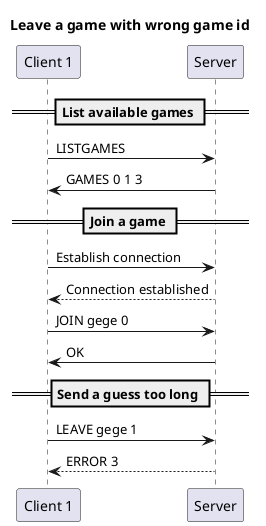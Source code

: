 @startuml leaveAGameWithWrongGameId

title Leave a game with wrong game id

participant "Client 1" as Client1
participant "Server" as Server

== List available games ==
Client1->Server: LISTGAMES
Server->Client1: GAMES 0 1 3

== Join a game ==
Client1->Server: Establish connection
Server-->Client1: Connection established
Client1->Server: JOIN gege 0
Server->Client1: OK

== Send a guess too long ==
Client1->Server: LEAVE gege 1
Server-->Client1: ERROR 3

@enduml
